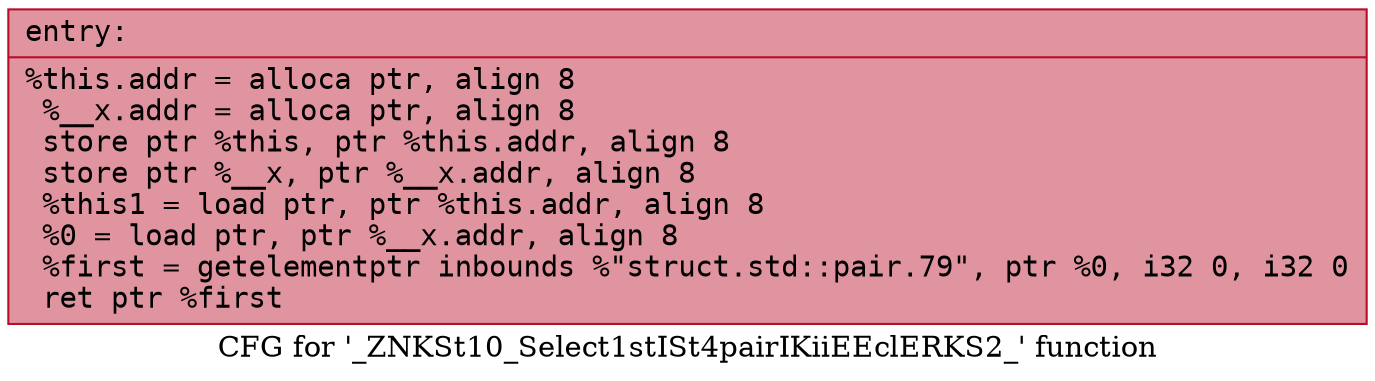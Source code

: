 digraph "CFG for '_ZNKSt10_Select1stISt4pairIKiiEEclERKS2_' function" {
	label="CFG for '_ZNKSt10_Select1stISt4pairIKiiEEclERKS2_' function";

	Node0x560dca118df0 [shape=record,color="#b70d28ff", style=filled, fillcolor="#b70d2870" fontname="Courier",label="{entry:\l|  %this.addr = alloca ptr, align 8\l  %__x.addr = alloca ptr, align 8\l  store ptr %this, ptr %this.addr, align 8\l  store ptr %__x, ptr %__x.addr, align 8\l  %this1 = load ptr, ptr %this.addr, align 8\l  %0 = load ptr, ptr %__x.addr, align 8\l  %first = getelementptr inbounds %\"struct.std::pair.79\", ptr %0, i32 0, i32 0\l  ret ptr %first\l}"];
}
